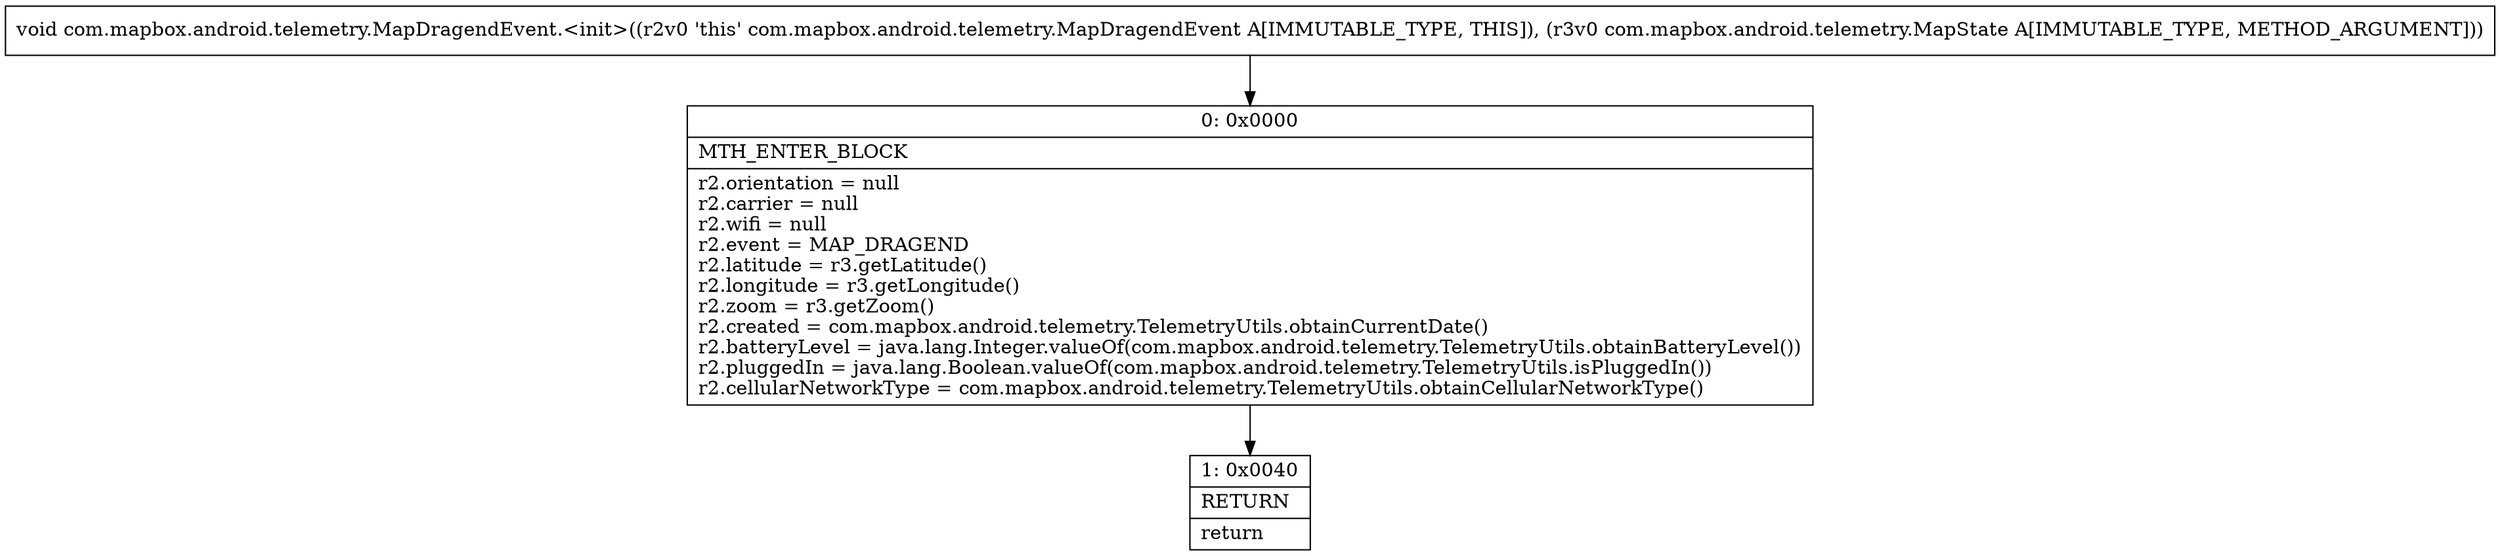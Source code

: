 digraph "CFG forcom.mapbox.android.telemetry.MapDragendEvent.\<init\>(Lcom\/mapbox\/android\/telemetry\/MapState;)V" {
Node_0 [shape=record,label="{0\:\ 0x0000|MTH_ENTER_BLOCK\l|r2.orientation = null\lr2.carrier = null\lr2.wifi = null\lr2.event = MAP_DRAGEND\lr2.latitude = r3.getLatitude()\lr2.longitude = r3.getLongitude()\lr2.zoom = r3.getZoom()\lr2.created = com.mapbox.android.telemetry.TelemetryUtils.obtainCurrentDate()\lr2.batteryLevel = java.lang.Integer.valueOf(com.mapbox.android.telemetry.TelemetryUtils.obtainBatteryLevel())\lr2.pluggedIn = java.lang.Boolean.valueOf(com.mapbox.android.telemetry.TelemetryUtils.isPluggedIn())\lr2.cellularNetworkType = com.mapbox.android.telemetry.TelemetryUtils.obtainCellularNetworkType()\l}"];
Node_1 [shape=record,label="{1\:\ 0x0040|RETURN\l|return\l}"];
MethodNode[shape=record,label="{void com.mapbox.android.telemetry.MapDragendEvent.\<init\>((r2v0 'this' com.mapbox.android.telemetry.MapDragendEvent A[IMMUTABLE_TYPE, THIS]), (r3v0 com.mapbox.android.telemetry.MapState A[IMMUTABLE_TYPE, METHOD_ARGUMENT])) }"];
MethodNode -> Node_0;
Node_0 -> Node_1;
}


